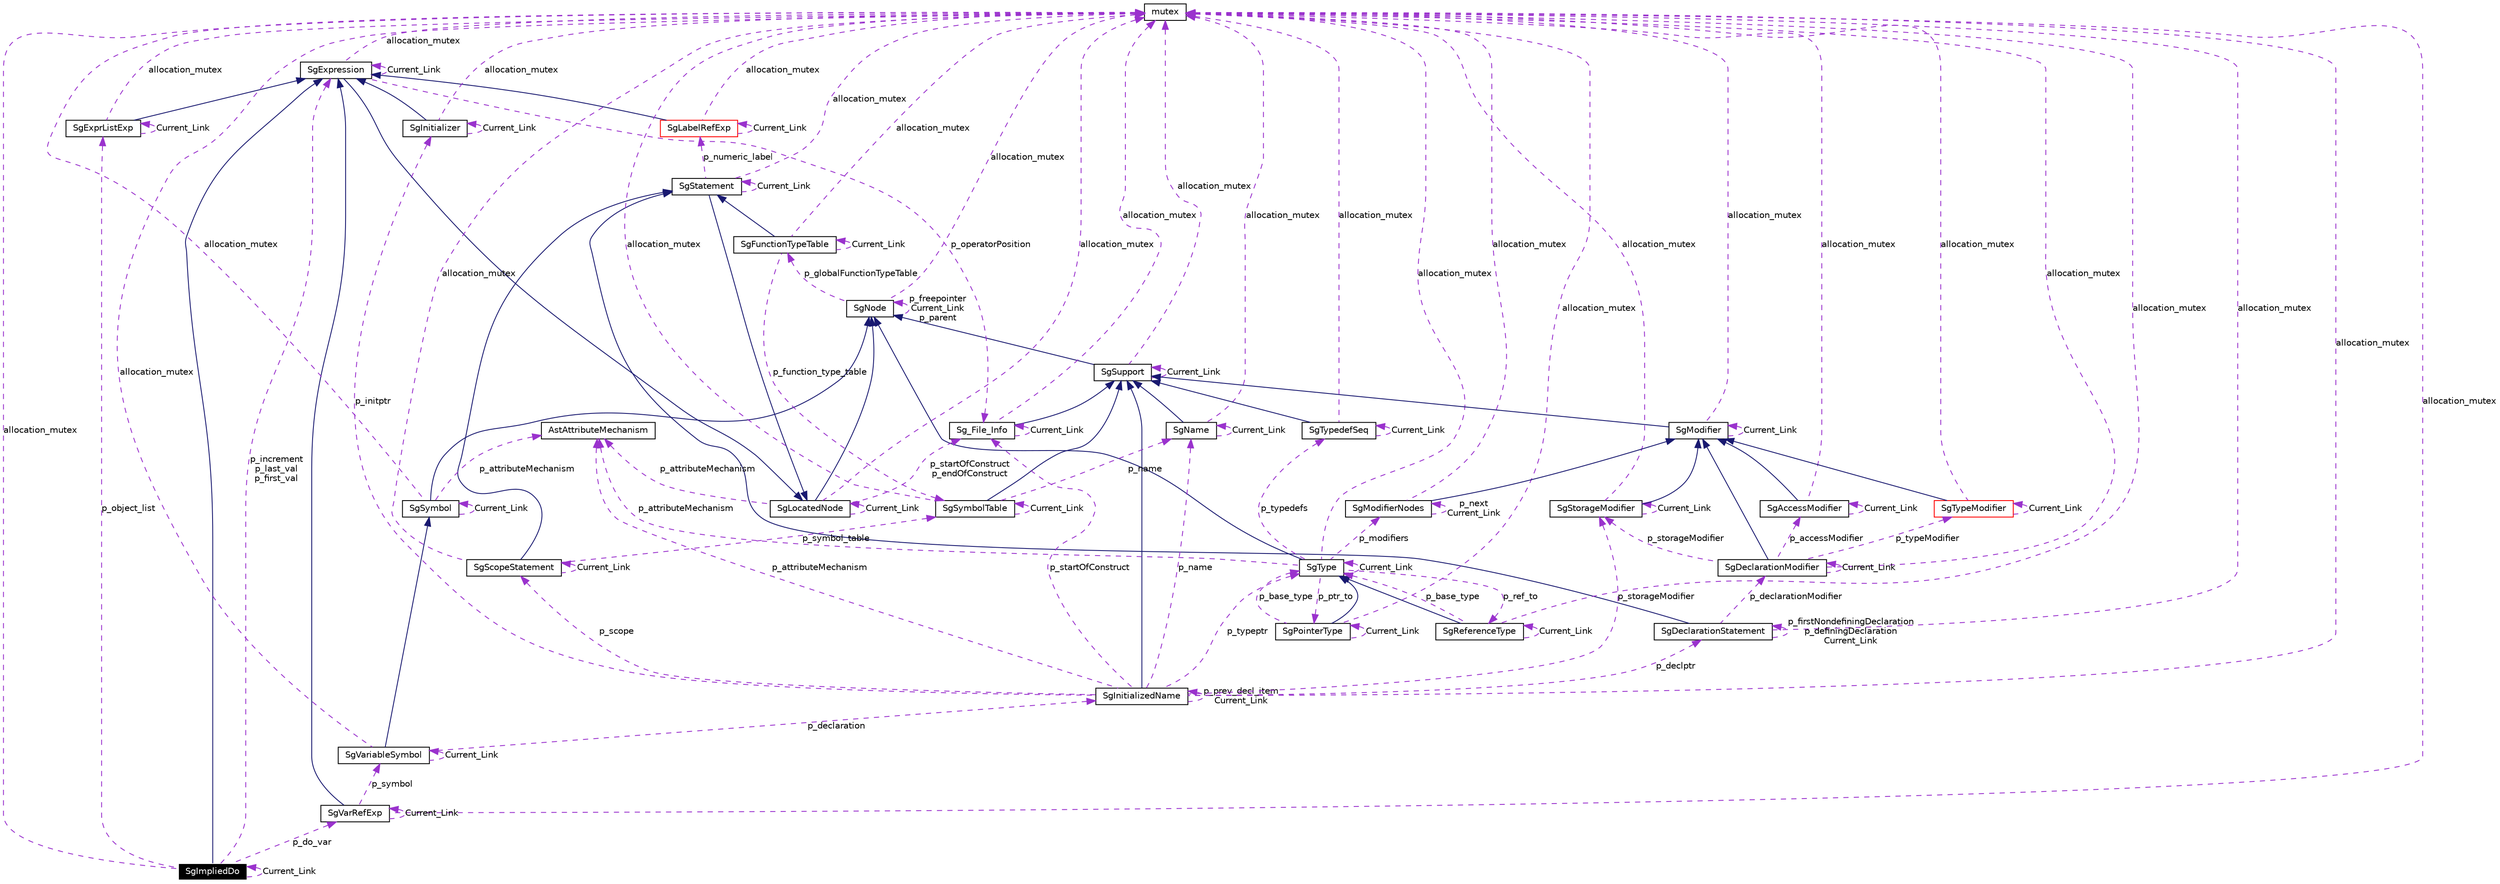 digraph G
{
  edge [fontname="Helvetica",fontsize=10,labelfontname="Helvetica",labelfontsize=10];
  node [fontname="Helvetica",fontsize=10,shape=record];
  Node1 [label="SgImpliedDo",height=0.2,width=0.4,color="white", fillcolor="black", style="filled" fontcolor="white"];
  Node2 -> Node1 [dir=back,color="midnightblue",fontsize=10,style="solid",fontname="Helvetica"];
  Node2 [label="SgExpression",height=0.2,width=0.4,color="black",URL="$classSgExpression.html"];
  Node3 -> Node2 [dir=back,color="midnightblue",fontsize=10,style="solid",fontname="Helvetica"];
  Node3 [label="SgLocatedNode",height=0.2,width=0.4,color="black",URL="$classSgLocatedNode.html"];
  Node4 -> Node3 [dir=back,color="midnightblue",fontsize=10,style="solid",fontname="Helvetica"];
  Node4 [label="SgNode",height=0.2,width=0.4,color="black",URL="$classSgNode.html"];
  Node5 -> Node4 [dir=back,color="darkorchid3",fontsize=10,style="dashed",label="p_globalFunctionTypeTable",fontname="Helvetica"];
  Node5 [label="SgFunctionTypeTable",height=0.2,width=0.4,color="black",URL="$classSgFunctionTypeTable.html"];
  Node6 -> Node5 [dir=back,color="midnightblue",fontsize=10,style="solid",fontname="Helvetica"];
  Node6 [label="SgStatement",height=0.2,width=0.4,color="black",URL="$classSgStatement.html"];
  Node3 -> Node6 [dir=back,color="midnightblue",fontsize=10,style="solid",fontname="Helvetica"];
  Node7 -> Node6 [dir=back,color="darkorchid3",fontsize=10,style="dashed",label="p_numeric_label",fontname="Helvetica"];
  Node7 [label="SgLabelRefExp",height=0.2,width=0.4,color="red",URL="$classSgLabelRefExp.html"];
  Node2 -> Node7 [dir=back,color="midnightblue",fontsize=10,style="solid",fontname="Helvetica"];
  Node7 -> Node7 [dir=back,color="darkorchid3",fontsize=10,style="dashed",label="Current_Link",fontname="Helvetica"];
  Node8 -> Node7 [dir=back,color="darkorchid3",fontsize=10,style="dashed",label="allocation_mutex",fontname="Helvetica"];
  Node8 [label="mutex",height=0.2,width=0.4,color="black",URL="$classmutex.html"];
  Node6 -> Node6 [dir=back,color="darkorchid3",fontsize=10,style="dashed",label="Current_Link",fontname="Helvetica"];
  Node8 -> Node6 [dir=back,color="darkorchid3",fontsize=10,style="dashed",label="allocation_mutex",fontname="Helvetica"];
  Node5 -> Node5 [dir=back,color="darkorchid3",fontsize=10,style="dashed",label="Current_Link",fontname="Helvetica"];
  Node8 -> Node5 [dir=back,color="darkorchid3",fontsize=10,style="dashed",label="allocation_mutex",fontname="Helvetica"];
  Node9 -> Node5 [dir=back,color="darkorchid3",fontsize=10,style="dashed",label="p_function_type_table",fontname="Helvetica"];
  Node9 [label="SgSymbolTable",height=0.2,width=0.4,color="black",URL="$classSgSymbolTable.html"];
  Node10 -> Node9 [dir=back,color="midnightblue",fontsize=10,style="solid",fontname="Helvetica"];
  Node10 [label="SgSupport",height=0.2,width=0.4,color="black",URL="$classSgSupport.html"];
  Node4 -> Node10 [dir=back,color="midnightblue",fontsize=10,style="solid",fontname="Helvetica"];
  Node8 -> Node10 [dir=back,color="darkorchid3",fontsize=10,style="dashed",label="allocation_mutex",fontname="Helvetica"];
  Node10 -> Node10 [dir=back,color="darkorchid3",fontsize=10,style="dashed",label="Current_Link",fontname="Helvetica"];
  Node8 -> Node9 [dir=back,color="darkorchid3",fontsize=10,style="dashed",label="allocation_mutex",fontname="Helvetica"];
  Node11 -> Node9 [dir=back,color="darkorchid3",fontsize=10,style="dashed",label="p_name",fontname="Helvetica"];
  Node11 [label="SgName",height=0.2,width=0.4,color="black",URL="$classSgName.html"];
  Node10 -> Node11 [dir=back,color="midnightblue",fontsize=10,style="solid",fontname="Helvetica"];
  Node8 -> Node11 [dir=back,color="darkorchid3",fontsize=10,style="dashed",label="allocation_mutex",fontname="Helvetica"];
  Node11 -> Node11 [dir=back,color="darkorchid3",fontsize=10,style="dashed",label="Current_Link",fontname="Helvetica"];
  Node9 -> Node9 [dir=back,color="darkorchid3",fontsize=10,style="dashed",label="Current_Link",fontname="Helvetica"];
  Node4 -> Node4 [dir=back,color="darkorchid3",fontsize=10,style="dashed",label="p_freepointer\nCurrent_Link\np_parent",fontname="Helvetica"];
  Node8 -> Node4 [dir=back,color="darkorchid3",fontsize=10,style="dashed",label="allocation_mutex",fontname="Helvetica"];
  Node8 -> Node3 [dir=back,color="darkorchid3",fontsize=10,style="dashed",label="allocation_mutex",fontname="Helvetica"];
  Node12 -> Node3 [dir=back,color="darkorchid3",fontsize=10,style="dashed",label="p_attributeMechanism",fontname="Helvetica"];
  Node12 [label="AstAttributeMechanism",height=0.2,width=0.4,color="black",URL="$classAstAttributeMechanism.html"];
  Node13 -> Node3 [dir=back,color="darkorchid3",fontsize=10,style="dashed",label="p_startOfConstruct\np_endOfConstruct",fontname="Helvetica"];
  Node13 [label="Sg_File_Info",height=0.2,width=0.4,color="black",URL="$classSg__File__Info.html"];
  Node10 -> Node13 [dir=back,color="midnightblue",fontsize=10,style="solid",fontname="Helvetica"];
  Node8 -> Node13 [dir=back,color="darkorchid3",fontsize=10,style="dashed",label="allocation_mutex",fontname="Helvetica"];
  Node13 -> Node13 [dir=back,color="darkorchid3",fontsize=10,style="dashed",label="Current_Link",fontname="Helvetica"];
  Node3 -> Node3 [dir=back,color="darkorchid3",fontsize=10,style="dashed",label="Current_Link",fontname="Helvetica"];
  Node2 -> Node2 [dir=back,color="darkorchid3",fontsize=10,style="dashed",label="Current_Link",fontname="Helvetica"];
  Node8 -> Node2 [dir=back,color="darkorchid3",fontsize=10,style="dashed",label="allocation_mutex",fontname="Helvetica"];
  Node13 -> Node2 [dir=back,color="darkorchid3",fontsize=10,style="dashed",label="p_operatorPosition",fontname="Helvetica"];
  Node14 -> Node1 [dir=back,color="darkorchid3",fontsize=10,style="dashed",label="p_object_list",fontname="Helvetica"];
  Node14 [label="SgExprListExp",height=0.2,width=0.4,color="black",URL="$classSgExprListExp.html"];
  Node2 -> Node14 [dir=back,color="midnightblue",fontsize=10,style="solid",fontname="Helvetica"];
  Node14 -> Node14 [dir=back,color="darkorchid3",fontsize=10,style="dashed",label="Current_Link",fontname="Helvetica"];
  Node8 -> Node14 [dir=back,color="darkorchid3",fontsize=10,style="dashed",label="allocation_mutex",fontname="Helvetica"];
  Node2 -> Node1 [dir=back,color="darkorchid3",fontsize=10,style="dashed",label="p_increment\np_last_val\np_first_val",fontname="Helvetica"];
  Node15 -> Node1 [dir=back,color="darkorchid3",fontsize=10,style="dashed",label="p_do_var",fontname="Helvetica"];
  Node15 [label="SgVarRefExp",height=0.2,width=0.4,color="black",URL="$classSgVarRefExp.html"];
  Node2 -> Node15 [dir=back,color="midnightblue",fontsize=10,style="solid",fontname="Helvetica"];
  Node15 -> Node15 [dir=back,color="darkorchid3",fontsize=10,style="dashed",label="Current_Link",fontname="Helvetica"];
  Node16 -> Node15 [dir=back,color="darkorchid3",fontsize=10,style="dashed",label="p_symbol",fontname="Helvetica"];
  Node16 [label="SgVariableSymbol",height=0.2,width=0.4,color="black",URL="$classSgVariableSymbol.html"];
  Node17 -> Node16 [dir=back,color="midnightblue",fontsize=10,style="solid",fontname="Helvetica"];
  Node17 [label="SgSymbol",height=0.2,width=0.4,color="black",URL="$classSgSymbol.html"];
  Node4 -> Node17 [dir=back,color="midnightblue",fontsize=10,style="solid",fontname="Helvetica"];
  Node8 -> Node17 [dir=back,color="darkorchid3",fontsize=10,style="dashed",label="allocation_mutex",fontname="Helvetica"];
  Node12 -> Node17 [dir=back,color="darkorchid3",fontsize=10,style="dashed",label="p_attributeMechanism",fontname="Helvetica"];
  Node17 -> Node17 [dir=back,color="darkorchid3",fontsize=10,style="dashed",label="Current_Link",fontname="Helvetica"];
  Node18 -> Node16 [dir=back,color="darkorchid3",fontsize=10,style="dashed",label="p_declaration",fontname="Helvetica"];
  Node18 [label="SgInitializedName",height=0.2,width=0.4,color="black",URL="$classSgInitializedName.html"];
  Node10 -> Node18 [dir=back,color="midnightblue",fontsize=10,style="solid",fontname="Helvetica"];
  Node19 -> Node18 [dir=back,color="darkorchid3",fontsize=10,style="dashed",label="p_initptr",fontname="Helvetica"];
  Node19 [label="SgInitializer",height=0.2,width=0.4,color="black",URL="$classSgInitializer.html"];
  Node2 -> Node19 [dir=back,color="midnightblue",fontsize=10,style="solid",fontname="Helvetica"];
  Node19 -> Node19 [dir=back,color="darkorchid3",fontsize=10,style="dashed",label="Current_Link",fontname="Helvetica"];
  Node8 -> Node19 [dir=back,color="darkorchid3",fontsize=10,style="dashed",label="allocation_mutex",fontname="Helvetica"];
  Node8 -> Node18 [dir=back,color="darkorchid3",fontsize=10,style="dashed",label="allocation_mutex",fontname="Helvetica"];
  Node18 -> Node18 [dir=back,color="darkorchid3",fontsize=10,style="dashed",label="p_prev_decl_item\nCurrent_Link",fontname="Helvetica"];
  Node20 -> Node18 [dir=back,color="darkorchid3",fontsize=10,style="dashed",label="p_storageModifier",fontname="Helvetica"];
  Node20 [label="SgStorageModifier",height=0.2,width=0.4,color="black",URL="$classSgStorageModifier.html"];
  Node21 -> Node20 [dir=back,color="midnightblue",fontsize=10,style="solid",fontname="Helvetica"];
  Node21 [label="SgModifier",height=0.2,width=0.4,color="black",URL="$classSgModifier.html"];
  Node10 -> Node21 [dir=back,color="midnightblue",fontsize=10,style="solid",fontname="Helvetica"];
  Node8 -> Node21 [dir=back,color="darkorchid3",fontsize=10,style="dashed",label="allocation_mutex",fontname="Helvetica"];
  Node21 -> Node21 [dir=back,color="darkorchid3",fontsize=10,style="dashed",label="Current_Link",fontname="Helvetica"];
  Node8 -> Node20 [dir=back,color="darkorchid3",fontsize=10,style="dashed",label="allocation_mutex",fontname="Helvetica"];
  Node20 -> Node20 [dir=back,color="darkorchid3",fontsize=10,style="dashed",label="Current_Link",fontname="Helvetica"];
  Node12 -> Node18 [dir=back,color="darkorchid3",fontsize=10,style="dashed",label="p_attributeMechanism",fontname="Helvetica"];
  Node22 -> Node18 [dir=back,color="darkorchid3",fontsize=10,style="dashed",label="p_scope",fontname="Helvetica"];
  Node22 [label="SgScopeStatement",height=0.2,width=0.4,color="black",URL="$classSgScopeStatement.html"];
  Node6 -> Node22 [dir=back,color="midnightblue",fontsize=10,style="solid",fontname="Helvetica"];
  Node8 -> Node22 [dir=back,color="darkorchid3",fontsize=10,style="dashed",label="allocation_mutex",fontname="Helvetica"];
  Node22 -> Node22 [dir=back,color="darkorchid3",fontsize=10,style="dashed",label="Current_Link",fontname="Helvetica"];
  Node9 -> Node22 [dir=back,color="darkorchid3",fontsize=10,style="dashed",label="p_symbol_table",fontname="Helvetica"];
  Node23 -> Node18 [dir=back,color="darkorchid3",fontsize=10,style="dashed",label="p_typeptr",fontname="Helvetica"];
  Node23 [label="SgType",height=0.2,width=0.4,color="black",URL="$classSgType.html"];
  Node4 -> Node23 [dir=back,color="midnightblue",fontsize=10,style="solid",fontname="Helvetica"];
  Node24 -> Node23 [dir=back,color="darkorchid3",fontsize=10,style="dashed",label="p_ptr_to",fontname="Helvetica"];
  Node24 [label="SgPointerType",height=0.2,width=0.4,color="black",URL="$classSgPointerType.html"];
  Node23 -> Node24 [dir=back,color="midnightblue",fontsize=10,style="solid",fontname="Helvetica"];
  Node24 -> Node24 [dir=back,color="darkorchid3",fontsize=10,style="dashed",label="Current_Link",fontname="Helvetica"];
  Node8 -> Node24 [dir=back,color="darkorchid3",fontsize=10,style="dashed",label="allocation_mutex",fontname="Helvetica"];
  Node23 -> Node24 [dir=back,color="darkorchid3",fontsize=10,style="dashed",label="p_base_type",fontname="Helvetica"];
  Node25 -> Node23 [dir=back,color="darkorchid3",fontsize=10,style="dashed",label="p_ref_to",fontname="Helvetica"];
  Node25 [label="SgReferenceType",height=0.2,width=0.4,color="black",URL="$classSgReferenceType.html"];
  Node23 -> Node25 [dir=back,color="midnightblue",fontsize=10,style="solid",fontname="Helvetica"];
  Node25 -> Node25 [dir=back,color="darkorchid3",fontsize=10,style="dashed",label="Current_Link",fontname="Helvetica"];
  Node8 -> Node25 [dir=back,color="darkorchid3",fontsize=10,style="dashed",label="allocation_mutex",fontname="Helvetica"];
  Node23 -> Node25 [dir=back,color="darkorchid3",fontsize=10,style="dashed",label="p_base_type",fontname="Helvetica"];
  Node26 -> Node23 [dir=back,color="darkorchid3",fontsize=10,style="dashed",label="p_modifiers",fontname="Helvetica"];
  Node26 [label="SgModifierNodes",height=0.2,width=0.4,color="black",URL="$classSgModifierNodes.html"];
  Node21 -> Node26 [dir=back,color="midnightblue",fontsize=10,style="solid",fontname="Helvetica"];
  Node26 -> Node26 [dir=back,color="darkorchid3",fontsize=10,style="dashed",label="p_next\nCurrent_Link",fontname="Helvetica"];
  Node8 -> Node26 [dir=back,color="darkorchid3",fontsize=10,style="dashed",label="allocation_mutex",fontname="Helvetica"];
  Node8 -> Node23 [dir=back,color="darkorchid3",fontsize=10,style="dashed",label="allocation_mutex",fontname="Helvetica"];
  Node12 -> Node23 [dir=back,color="darkorchid3",fontsize=10,style="dashed",label="p_attributeMechanism",fontname="Helvetica"];
  Node27 -> Node23 [dir=back,color="darkorchid3",fontsize=10,style="dashed",label="p_typedefs",fontname="Helvetica"];
  Node27 [label="SgTypedefSeq",height=0.2,width=0.4,color="black",URL="$classSgTypedefSeq.html"];
  Node10 -> Node27 [dir=back,color="midnightblue",fontsize=10,style="solid",fontname="Helvetica"];
  Node8 -> Node27 [dir=back,color="darkorchid3",fontsize=10,style="dashed",label="allocation_mutex",fontname="Helvetica"];
  Node27 -> Node27 [dir=back,color="darkorchid3",fontsize=10,style="dashed",label="Current_Link",fontname="Helvetica"];
  Node23 -> Node23 [dir=back,color="darkorchid3",fontsize=10,style="dashed",label="Current_Link",fontname="Helvetica"];
  Node11 -> Node18 [dir=back,color="darkorchid3",fontsize=10,style="dashed",label="p_name",fontname="Helvetica"];
  Node28 -> Node18 [dir=back,color="darkorchid3",fontsize=10,style="dashed",label="p_declptr",fontname="Helvetica"];
  Node28 [label="SgDeclarationStatement",height=0.2,width=0.4,color="black",URL="$classSgDeclarationStatement.html"];
  Node6 -> Node28 [dir=back,color="midnightblue",fontsize=10,style="solid",fontname="Helvetica"];
  Node29 -> Node28 [dir=back,color="darkorchid3",fontsize=10,style="dashed",label="p_declarationModifier",fontname="Helvetica"];
  Node29 [label="SgDeclarationModifier",height=0.2,width=0.4,color="black",URL="$classSgDeclarationModifier.html"];
  Node21 -> Node29 [dir=back,color="midnightblue",fontsize=10,style="solid",fontname="Helvetica"];
  Node30 -> Node29 [dir=back,color="darkorchid3",fontsize=10,style="dashed",label="p_typeModifier",fontname="Helvetica"];
  Node30 [label="SgTypeModifier",height=0.2,width=0.4,color="red",URL="$classSgTypeModifier.html"];
  Node21 -> Node30 [dir=back,color="midnightblue",fontsize=10,style="solid",fontname="Helvetica"];
  Node30 -> Node30 [dir=back,color="darkorchid3",fontsize=10,style="dashed",label="Current_Link",fontname="Helvetica"];
  Node8 -> Node30 [dir=back,color="darkorchid3",fontsize=10,style="dashed",label="allocation_mutex",fontname="Helvetica"];
  Node29 -> Node29 [dir=back,color="darkorchid3",fontsize=10,style="dashed",label="Current_Link",fontname="Helvetica"];
  Node8 -> Node29 [dir=back,color="darkorchid3",fontsize=10,style="dashed",label="allocation_mutex",fontname="Helvetica"];
  Node20 -> Node29 [dir=back,color="darkorchid3",fontsize=10,style="dashed",label="p_storageModifier",fontname="Helvetica"];
  Node31 -> Node29 [dir=back,color="darkorchid3",fontsize=10,style="dashed",label="p_accessModifier",fontname="Helvetica"];
  Node31 [label="SgAccessModifier",height=0.2,width=0.4,color="black",URL="$classSgAccessModifier.html"];
  Node21 -> Node31 [dir=back,color="midnightblue",fontsize=10,style="solid",fontname="Helvetica"];
  Node8 -> Node31 [dir=back,color="darkorchid3",fontsize=10,style="dashed",label="allocation_mutex",fontname="Helvetica"];
  Node31 -> Node31 [dir=back,color="darkorchid3",fontsize=10,style="dashed",label="Current_Link",fontname="Helvetica"];
  Node8 -> Node28 [dir=back,color="darkorchid3",fontsize=10,style="dashed",label="allocation_mutex",fontname="Helvetica"];
  Node28 -> Node28 [dir=back,color="darkorchid3",fontsize=10,style="dashed",label="p_firstNondefiningDeclaration\np_definingDeclaration\nCurrent_Link",fontname="Helvetica"];
  Node13 -> Node18 [dir=back,color="darkorchid3",fontsize=10,style="dashed",label="p_startOfConstruct",fontname="Helvetica"];
  Node8 -> Node16 [dir=back,color="darkorchid3",fontsize=10,style="dashed",label="allocation_mutex",fontname="Helvetica"];
  Node16 -> Node16 [dir=back,color="darkorchid3",fontsize=10,style="dashed",label="Current_Link",fontname="Helvetica"];
  Node8 -> Node15 [dir=back,color="darkorchid3",fontsize=10,style="dashed",label="allocation_mutex",fontname="Helvetica"];
  Node8 -> Node1 [dir=back,color="darkorchid3",fontsize=10,style="dashed",label="allocation_mutex",fontname="Helvetica"];
  Node1 -> Node1 [dir=back,color="darkorchid3",fontsize=10,style="dashed",label="Current_Link",fontname="Helvetica"];
}
